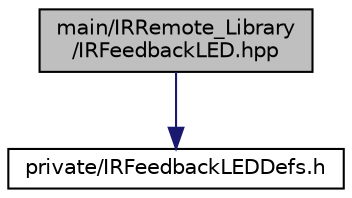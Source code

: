 digraph "main/IRRemote_Library/IRFeedbackLED.hpp"
{
 // LATEX_PDF_SIZE
  edge [fontname="Helvetica",fontsize="10",labelfontname="Helvetica",labelfontsize="10"];
  node [fontname="Helvetica",fontsize="10",shape=record];
  Node1 [label="main/IRRemote_Library\l/IRFeedbackLED.hpp",height=0.2,width=0.4,color="black", fillcolor="grey75", style="filled", fontcolor="black",tooltip="All Feedback LED specific functions are contained in this file."];
  Node1 -> Node2 [color="midnightblue",fontsize="10",style="solid",fontname="Helvetica"];
  Node2 [label="private/IRFeedbackLEDDefs.h",height=0.2,width=0.4,color="black", fillcolor="white", style="filled",URL="$_i_r_feedback_l_e_d_defs_8h.html",tooltip="All feedback LED definitions are contained in this file."];
}
